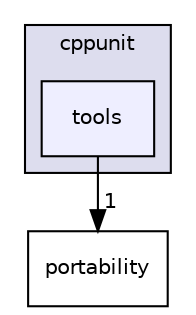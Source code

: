digraph "tools" {
  compound=true
  node [ fontsize="10", fontname="Helvetica"];
  edge [ labelfontsize="10", labelfontname="Helvetica"];
  subgraph clusterdir_a5e3211bd68405d5945af2cd60218f51 {
    graph [ bgcolor="#ddddee", pencolor="black", label="cppunit" fontname="Helvetica", fontsize="10", URL="dir_a5e3211bd68405d5945af2cd60218f51.html"]
  dir_26d43355070f5c39e66a61b46022a4d1 [shape=box, label="tools", style="filled", fillcolor="#eeeeff", pencolor="black", URL="dir_26d43355070f5c39e66a61b46022a4d1.html"];
  }
  dir_ba2a4a3a284960cb5e490c57e3886afc [shape=box label="portability" URL="dir_ba2a4a3a284960cb5e490c57e3886afc.html"];
  dir_26d43355070f5c39e66a61b46022a4d1->dir_ba2a4a3a284960cb5e490c57e3886afc [headlabel="1", labeldistance=1.5 headhref="dir_000004_000008.html"];
}
